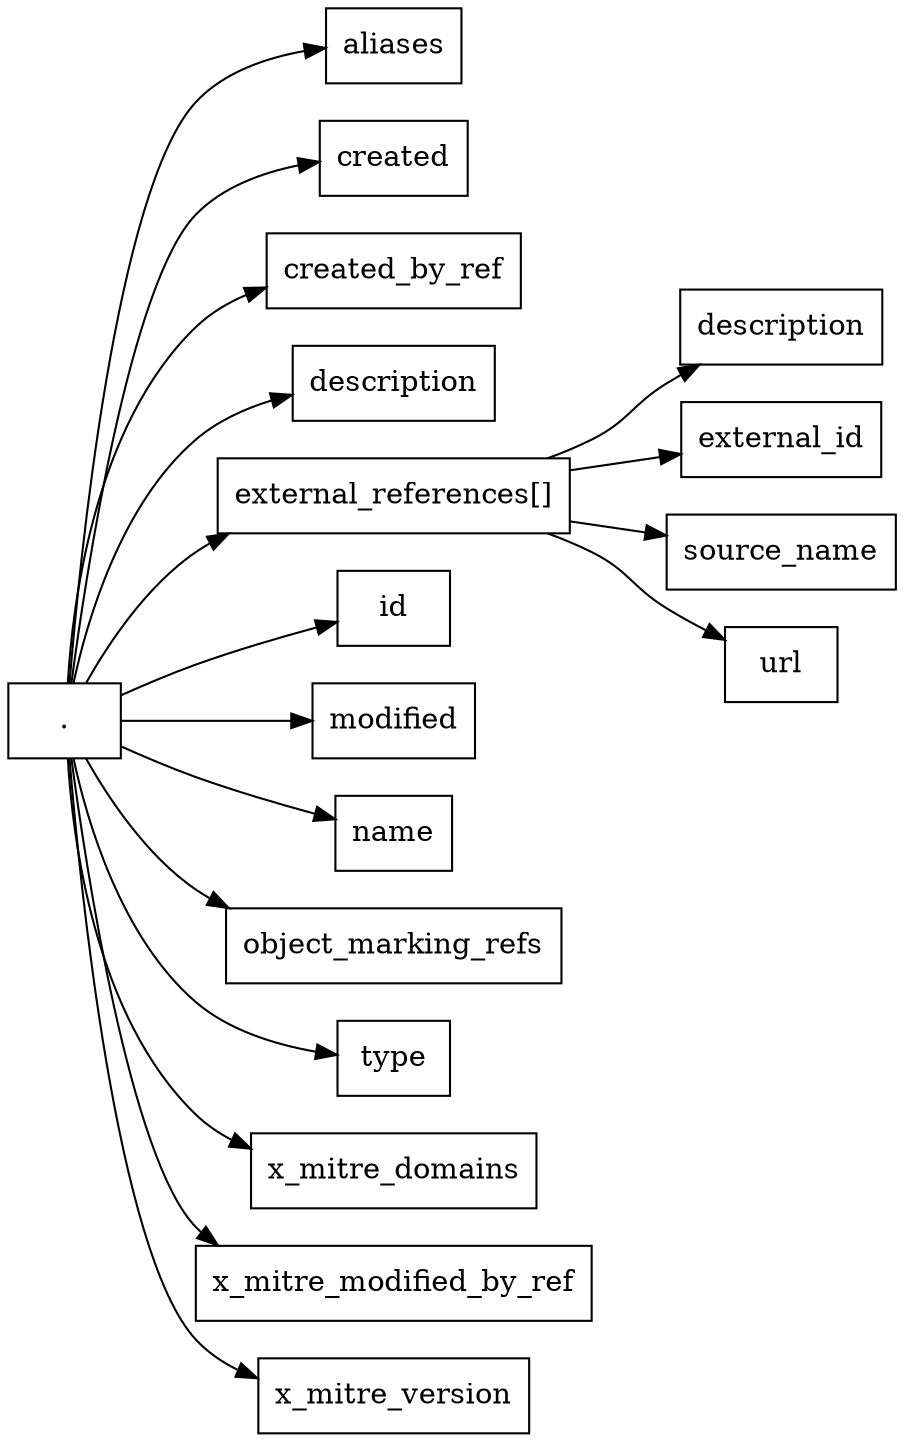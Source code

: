 digraph G {
    node [shape=box];
    edge [dir=forward];
    rankdir=LR;

    "536891cd-e044-4f22-ad43-9d770877f419" [label="."];
    "aliases" [label="aliases"];
    "created" [label="created"];
    "created_by_ref" [label="created_by_ref"];
    "description" [label="description"];
    "external_references[]" [label="external_references[]"];
    "external_references[].description" [label="description"];
    "external_references[].external_id" [label="external_id"];
    "external_references[].source_name" [label="source_name"];
    "external_references[].url" [label="url"];
    "id" [label="id"];
    "modified" [label="modified"];
    "name" [label="name"];
    "object_marking_refs" [label="object_marking_refs"];
    "type" [label="type"];
    "x_mitre_domains" [label="x_mitre_domains"];
    "x_mitre_modified_by_ref" [label="x_mitre_modified_by_ref"];
    "x_mitre_version" [label="x_mitre_version"];

    "536891cd-e044-4f22-ad43-9d770877f419" -> "aliases";
    "536891cd-e044-4f22-ad43-9d770877f419" -> "created";
    "536891cd-e044-4f22-ad43-9d770877f419" -> "created_by_ref";
    "536891cd-e044-4f22-ad43-9d770877f419" -> "description";
    "536891cd-e044-4f22-ad43-9d770877f419" -> "external_references[]";
    "536891cd-e044-4f22-ad43-9d770877f419" -> "id";
    "536891cd-e044-4f22-ad43-9d770877f419" -> "modified";
    "536891cd-e044-4f22-ad43-9d770877f419" -> "name";
    "536891cd-e044-4f22-ad43-9d770877f419" -> "object_marking_refs";
    "536891cd-e044-4f22-ad43-9d770877f419" -> "type";
    "536891cd-e044-4f22-ad43-9d770877f419" -> "x_mitre_domains";
    "536891cd-e044-4f22-ad43-9d770877f419" -> "x_mitre_modified_by_ref";
    "536891cd-e044-4f22-ad43-9d770877f419" -> "x_mitre_version";

    "external_references[]" -> "external_references[].description";
    "external_references[]" -> "external_references[].external_id";
    "external_references[]" -> "external_references[].source_name";
    "external_references[]" -> "external_references[].url";
}